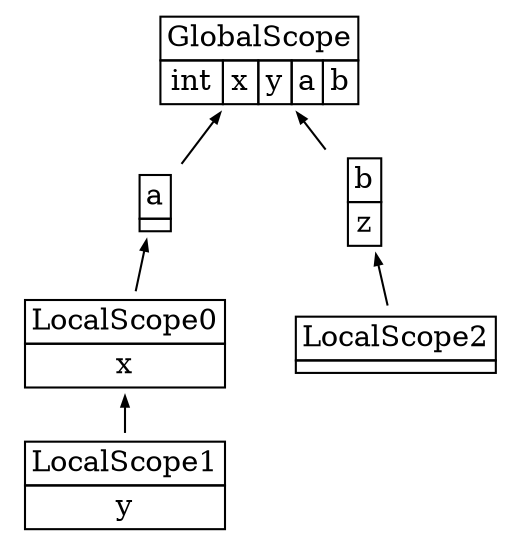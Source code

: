 digraph G {
  rankdir = BT
  ranksep = 0.25
  edge [arrowsize = 0.5]
  node [shape = none]

LocalScope1 [label = <<TABLE BORDER="0" CELLBORDER="1" CELLSPACING="0"><TR><TD COLSPAN = "1">LocalScope1</TD></TR><TR><TD>y</TD></TR></TABLE>>];
LocalScope0 [label = <<TABLE BORDER="0" CELLBORDER="1" CELLSPACING="0"><TR><TD COLSPAN = "1">LocalScope0</TD></TR><TR><TD>x</TD></TR></TABLE>>];
a [label = <<TABLE BORDER="0" CELLBORDER="1" CELLSPACING="0"><TR><TD COLSPAN = "0">a</TD></TR><TR><TD></TD></TR></TABLE>>];
LocalScope2 [label = <<TABLE BORDER="0" CELLBORDER="1" CELLSPACING="0"><TR><TD COLSPAN = "0">LocalScope2</TD></TR><TR><TD></TD></TR></TABLE>>];
b [label = <<TABLE BORDER="0" CELLBORDER="1" CELLSPACING="0"><TR><TD COLSPAN = "1">b</TD></TR><TR><TD>z</TD></TR></TABLE>>];
GlobalScope [label = <<TABLE BORDER="0" CELLBORDER="1" CELLSPACING="0"><TR><TD COLSPAN = "5">GlobalScope</TD></TR><TR><TD>int</TD><TD>x</TD><TD>y</TD><TD>a</TD><TD>b</TD></TR></TABLE>>];

a -> GlobalScope;
LocalScope0 -> a;
LocalScope1 -> LocalScope0;
b -> GlobalScope;
LocalScope2 -> b;
}